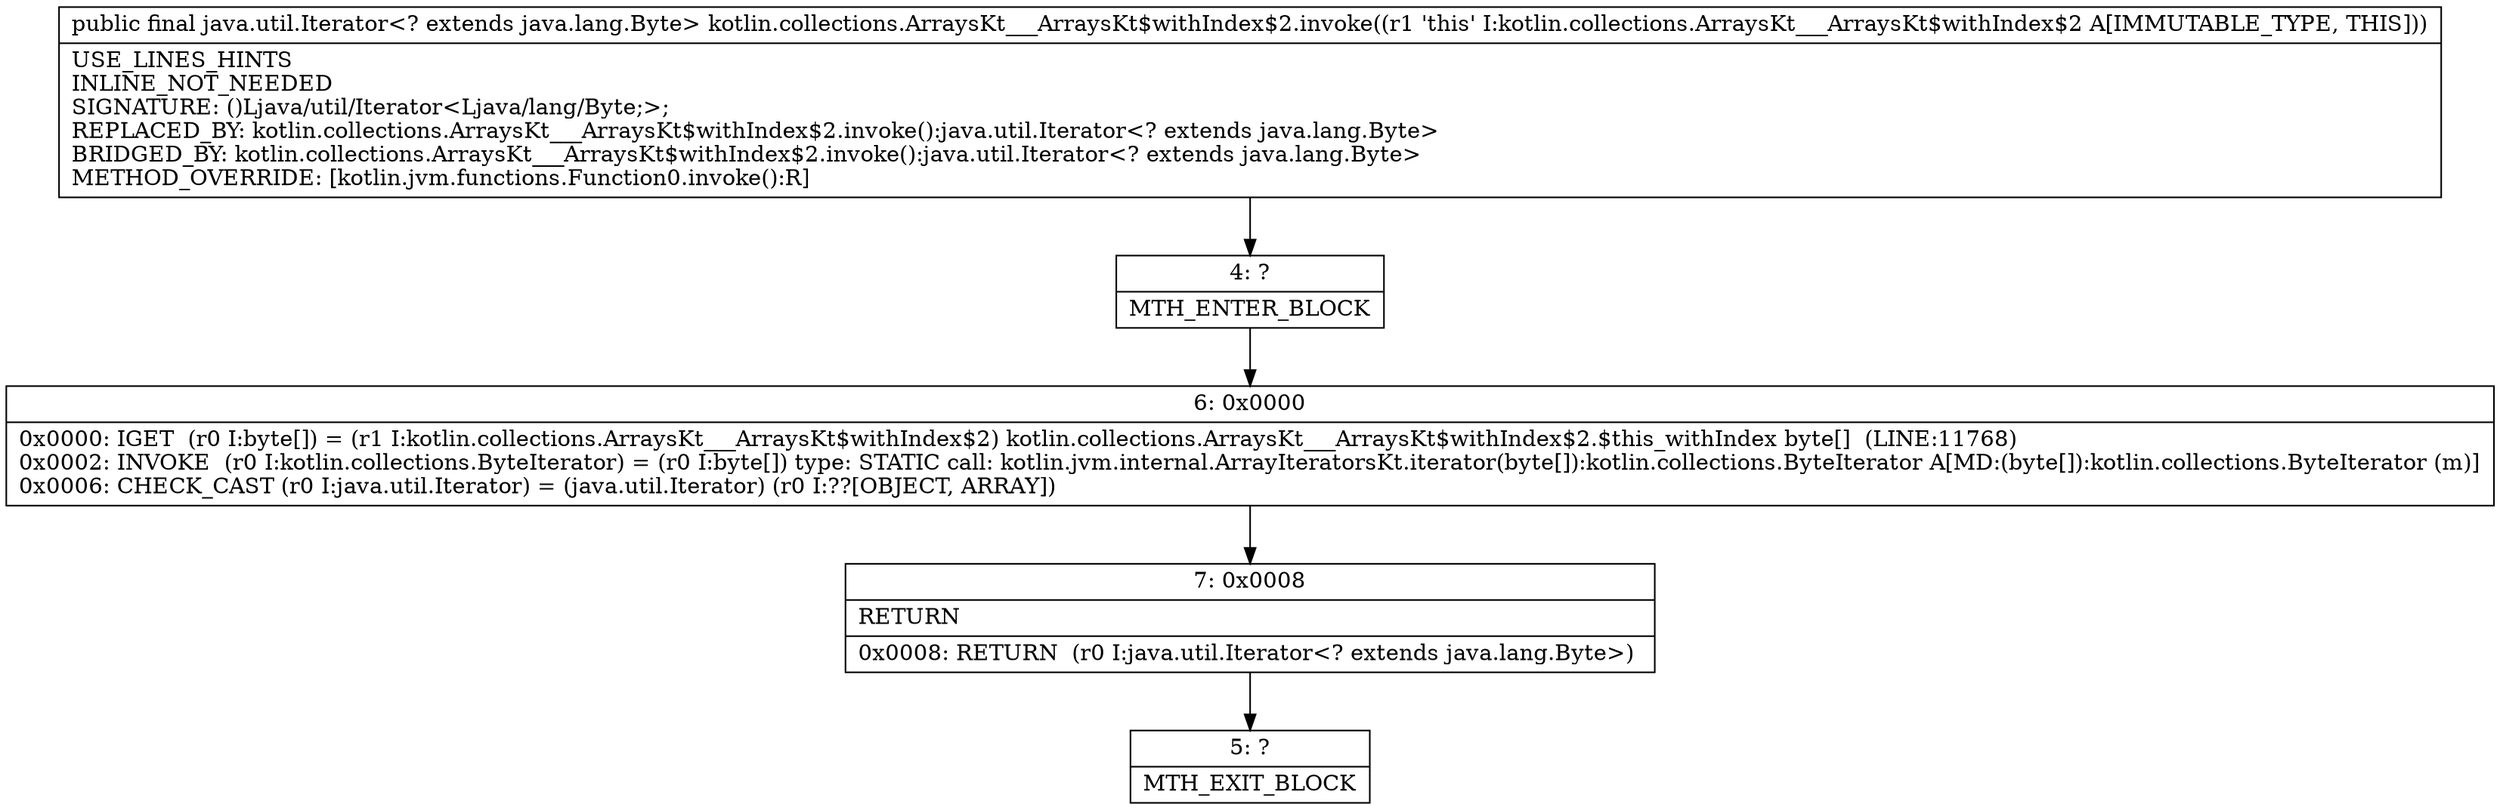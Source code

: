 digraph "CFG forkotlin.collections.ArraysKt___ArraysKt$withIndex$2.invoke()Ljava\/util\/Iterator;" {
Node_4 [shape=record,label="{4\:\ ?|MTH_ENTER_BLOCK\l}"];
Node_6 [shape=record,label="{6\:\ 0x0000|0x0000: IGET  (r0 I:byte[]) = (r1 I:kotlin.collections.ArraysKt___ArraysKt$withIndex$2) kotlin.collections.ArraysKt___ArraysKt$withIndex$2.$this_withIndex byte[]  (LINE:11768)\l0x0002: INVOKE  (r0 I:kotlin.collections.ByteIterator) = (r0 I:byte[]) type: STATIC call: kotlin.jvm.internal.ArrayIteratorsKt.iterator(byte[]):kotlin.collections.ByteIterator A[MD:(byte[]):kotlin.collections.ByteIterator (m)]\l0x0006: CHECK_CAST (r0 I:java.util.Iterator) = (java.util.Iterator) (r0 I:??[OBJECT, ARRAY]) \l}"];
Node_7 [shape=record,label="{7\:\ 0x0008|RETURN\l|0x0008: RETURN  (r0 I:java.util.Iterator\<? extends java.lang.Byte\>) \l}"];
Node_5 [shape=record,label="{5\:\ ?|MTH_EXIT_BLOCK\l}"];
MethodNode[shape=record,label="{public final java.util.Iterator\<? extends java.lang.Byte\> kotlin.collections.ArraysKt___ArraysKt$withIndex$2.invoke((r1 'this' I:kotlin.collections.ArraysKt___ArraysKt$withIndex$2 A[IMMUTABLE_TYPE, THIS]))  | USE_LINES_HINTS\lINLINE_NOT_NEEDED\lSIGNATURE: ()Ljava\/util\/Iterator\<Ljava\/lang\/Byte;\>;\lREPLACED_BY: kotlin.collections.ArraysKt___ArraysKt$withIndex$2.invoke():java.util.Iterator\<? extends java.lang.Byte\>\lBRIDGED_BY: kotlin.collections.ArraysKt___ArraysKt$withIndex$2.invoke():java.util.Iterator\<? extends java.lang.Byte\>\lMETHOD_OVERRIDE: [kotlin.jvm.functions.Function0.invoke():R]\l}"];
MethodNode -> Node_4;Node_4 -> Node_6;
Node_6 -> Node_7;
Node_7 -> Node_5;
}

